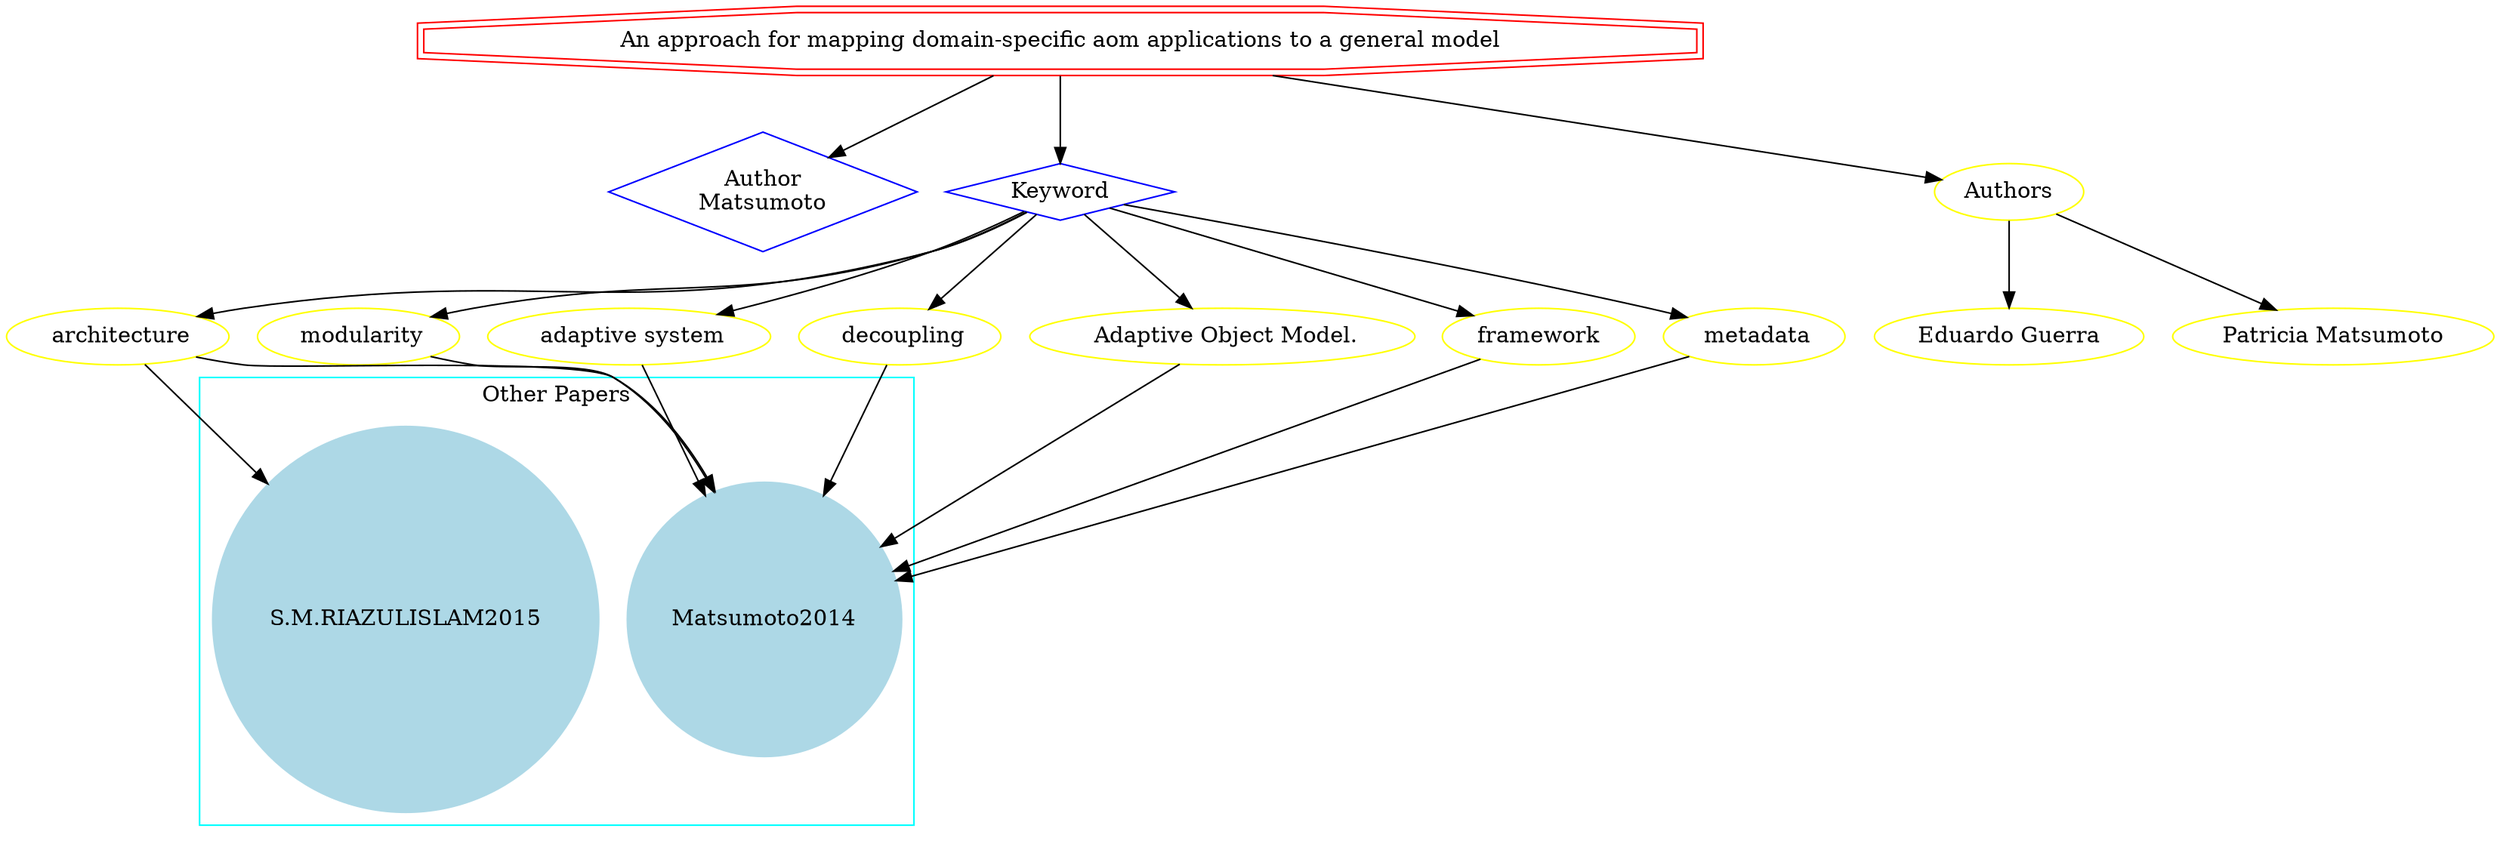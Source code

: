 strict digraph mind_map77 {
	node [color=red shape=doubleoctagon]
	"An approach for mapping domain-specific aom applications to a general model"
	node [color=blue shape=diamond]
	"Author
Matsumoto"
	Keyword
	"An approach for mapping domain-specific aom applications to a general model" -> "Author
Matsumoto"
	"An approach for mapping domain-specific aom applications to a general model" -> Keyword
	node [color=yellow shape=ellipse]
	framework
	Keyword -> framework
	" metadata"
	Keyword -> " metadata"
	" modularity"
	Keyword -> " modularity"
	" architecture"
	Keyword -> " architecture"
	" adaptive system"
	Keyword -> " adaptive system"
	" decoupling"
	Keyword -> " decoupling"
	" Adaptive Object Model."
	Keyword -> " Adaptive Object Model."
	subgraph cluster_0 {
		node [style=filled]
		node [color=lightblue shape=circle]
		label="Other Papers"
		color=cyan
		"S.M.RIAZULISLAM2015"
		Matsumoto2014
	}
	framework -> Matsumoto2014
	" metadata" -> Matsumoto2014
	" modularity" -> Matsumoto2014
	" architecture" -> "S.M.RIAZULISLAM2015"
	" architecture" -> Matsumoto2014
	" adaptive system" -> Matsumoto2014
	" decoupling" -> Matsumoto2014
	" Adaptive Object Model." -> Matsumoto2014
	"An approach for mapping domain-specific aom applications to a general model" -> Authors
	Authors -> "Patricia Matsumoto"
	Authors -> "Eduardo Guerra"
}
